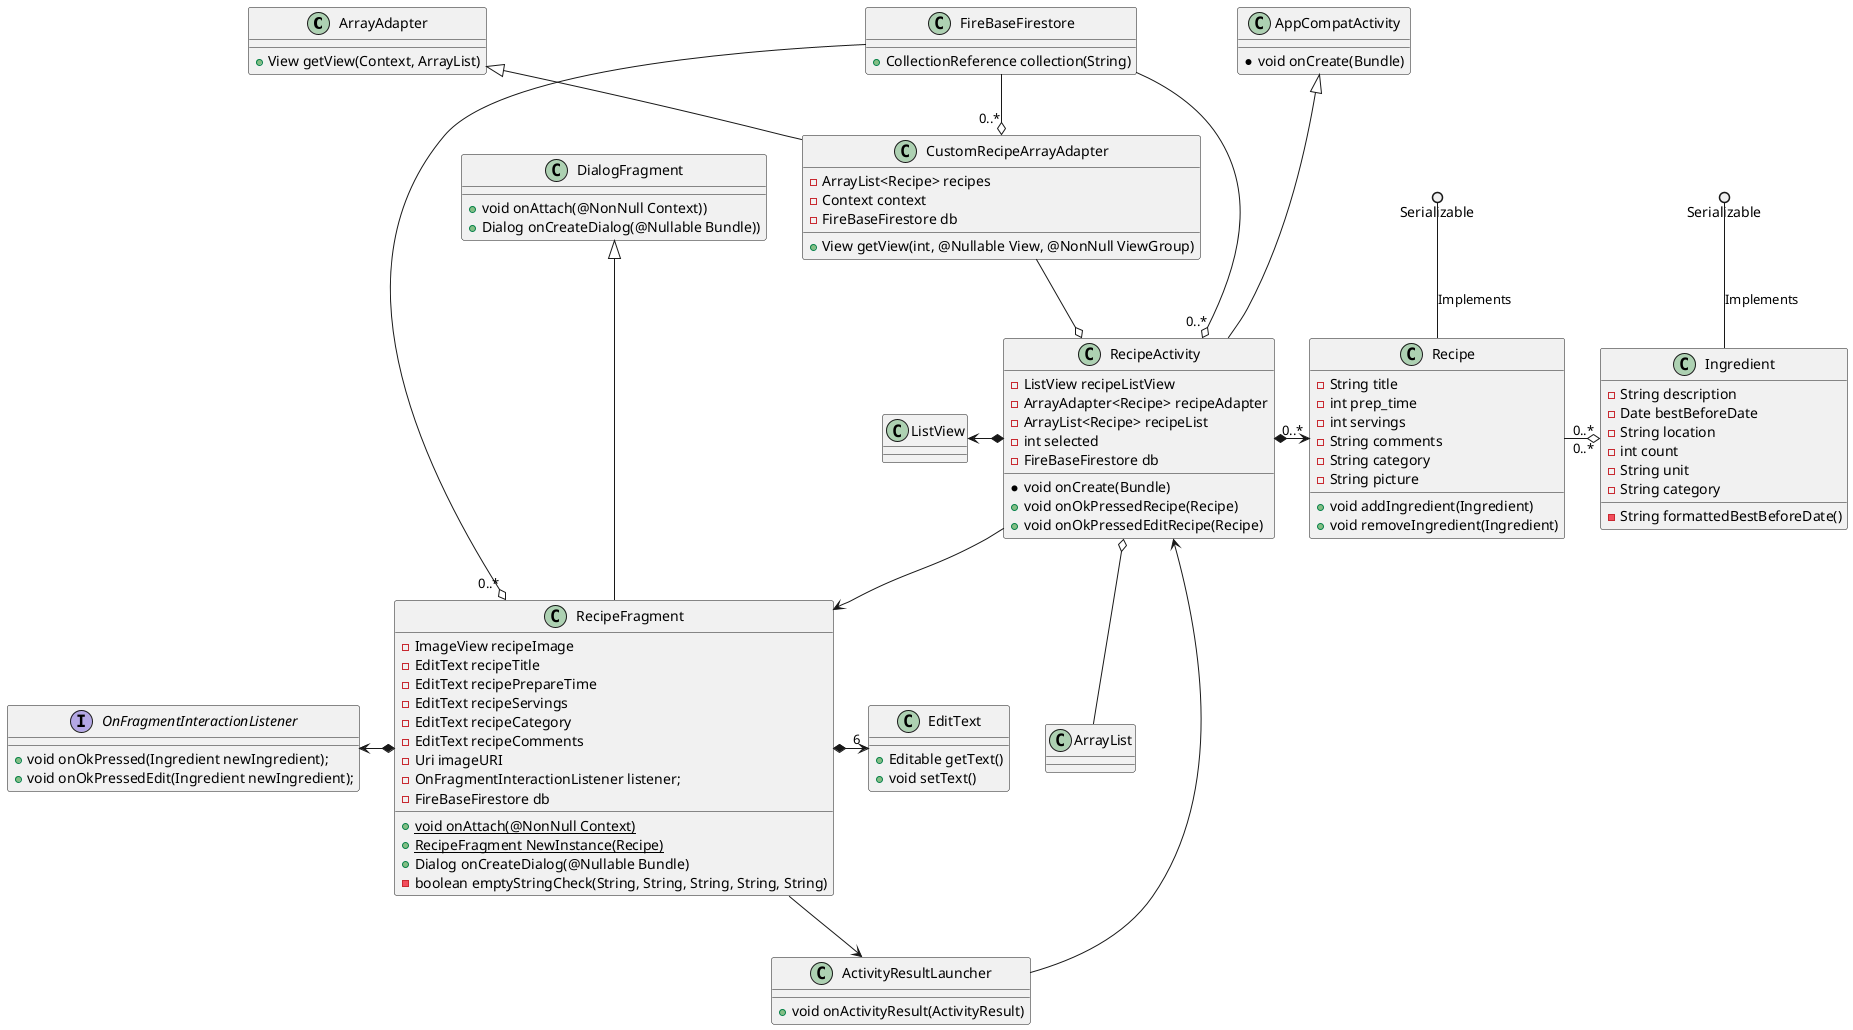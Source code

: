 @startuml
'https://plantuml.com/class-diagram

class ArrayAdapter {
+View getView(Context, ArrayList)
}

class EditText {
+Editable getText()
+void setText()
}

class Ingredient {
-String description
-Date bestBeforeDate
-String location
-int count
-String unit
-String category

-String formattedBestBeforeDate()
}

class FireBaseFirestore {
+CollectionReference collection(String)
}

class ActivityResultLauncher {
    +void onActivityResult(ActivityResult)
}

class Recipe {
-String title
-int prep_time
-int servings
-String comments
-String category
-String picture

+void addIngredient(Ingredient)
+void removeIngredient(Ingredient)
}

class AppCompatActivity {
*void onCreate(Bundle)
}

class RecipeActivity {
-ListView recipeListView
-ArrayAdapter<Recipe> recipeAdapter
-ArrayList<Recipe> recipeList
-int selected
-FireBaseFirestore db

*void onCreate(Bundle)
+void onOkPressedRecipe(Recipe)
+void onOkPressedEditRecipe(Recipe)
}

class DialogFragment {
+void onAttach(@NonNull Context))
+Dialog onCreateDialog(@Nullable Bundle))
}

class RecipeFragment {
-ImageView recipeImage
-EditText recipeTitle
-EditText recipePrepareTime
-EditText recipeServings
-EditText recipeCategory
-EditText recipeComments
-Uri imageURI
-OnFragmentInteractionListener listener;
-FireBaseFirestore db

+ {static} void onAttach(@NonNull Context)
+ {static} RecipeFragment NewInstance(Recipe)
+ Dialog onCreateDialog(@Nullable Bundle)
- boolean emptyStringCheck(String, String, String, String, String)
}

interface OnFragmentInteractionListener {
+void onOkPressed(Ingredient newIngredient);
+void onOkPressedEdit(Ingredient newIngredient);
}

class CustomRecipeArrayAdapter extends ArrayAdapter {
- ArrayList<Recipe> recipes
- Context context
- FireBaseFirestore db

+ View getView(int, @Nullable View, @NonNull ViewGroup)
}

Serializable ()-- Recipe : Implements
Serializable ()-- Ingredient : Implements
Recipe "0..*" -o "0..*" Ingredient

RecipeActivity *-> "0..*" Recipe
ListView <-* RecipeActivity
CustomRecipeArrayAdapter --o RecipeActivity
FireBaseFirestore --o "0..*" RecipeActivity
RecipeActivity o-- ArrayList
AppCompatActivity <|--- RecipeActivity
DialogFragment <|--- RecipeFragment

RecipeFragment *-> "6" EditText
OnFragmentInteractionListener <-* RecipeFragment
FireBaseFirestore --o "0..*" RecipeFragment
FireBaseFirestore --o "0..*" CustomRecipeArrayAdapter

RecipeActivity --> RecipeFragment
RecipeFragment --> ActivityResultLauncher
ActivityResultLauncher --> RecipeActivity

@enduml